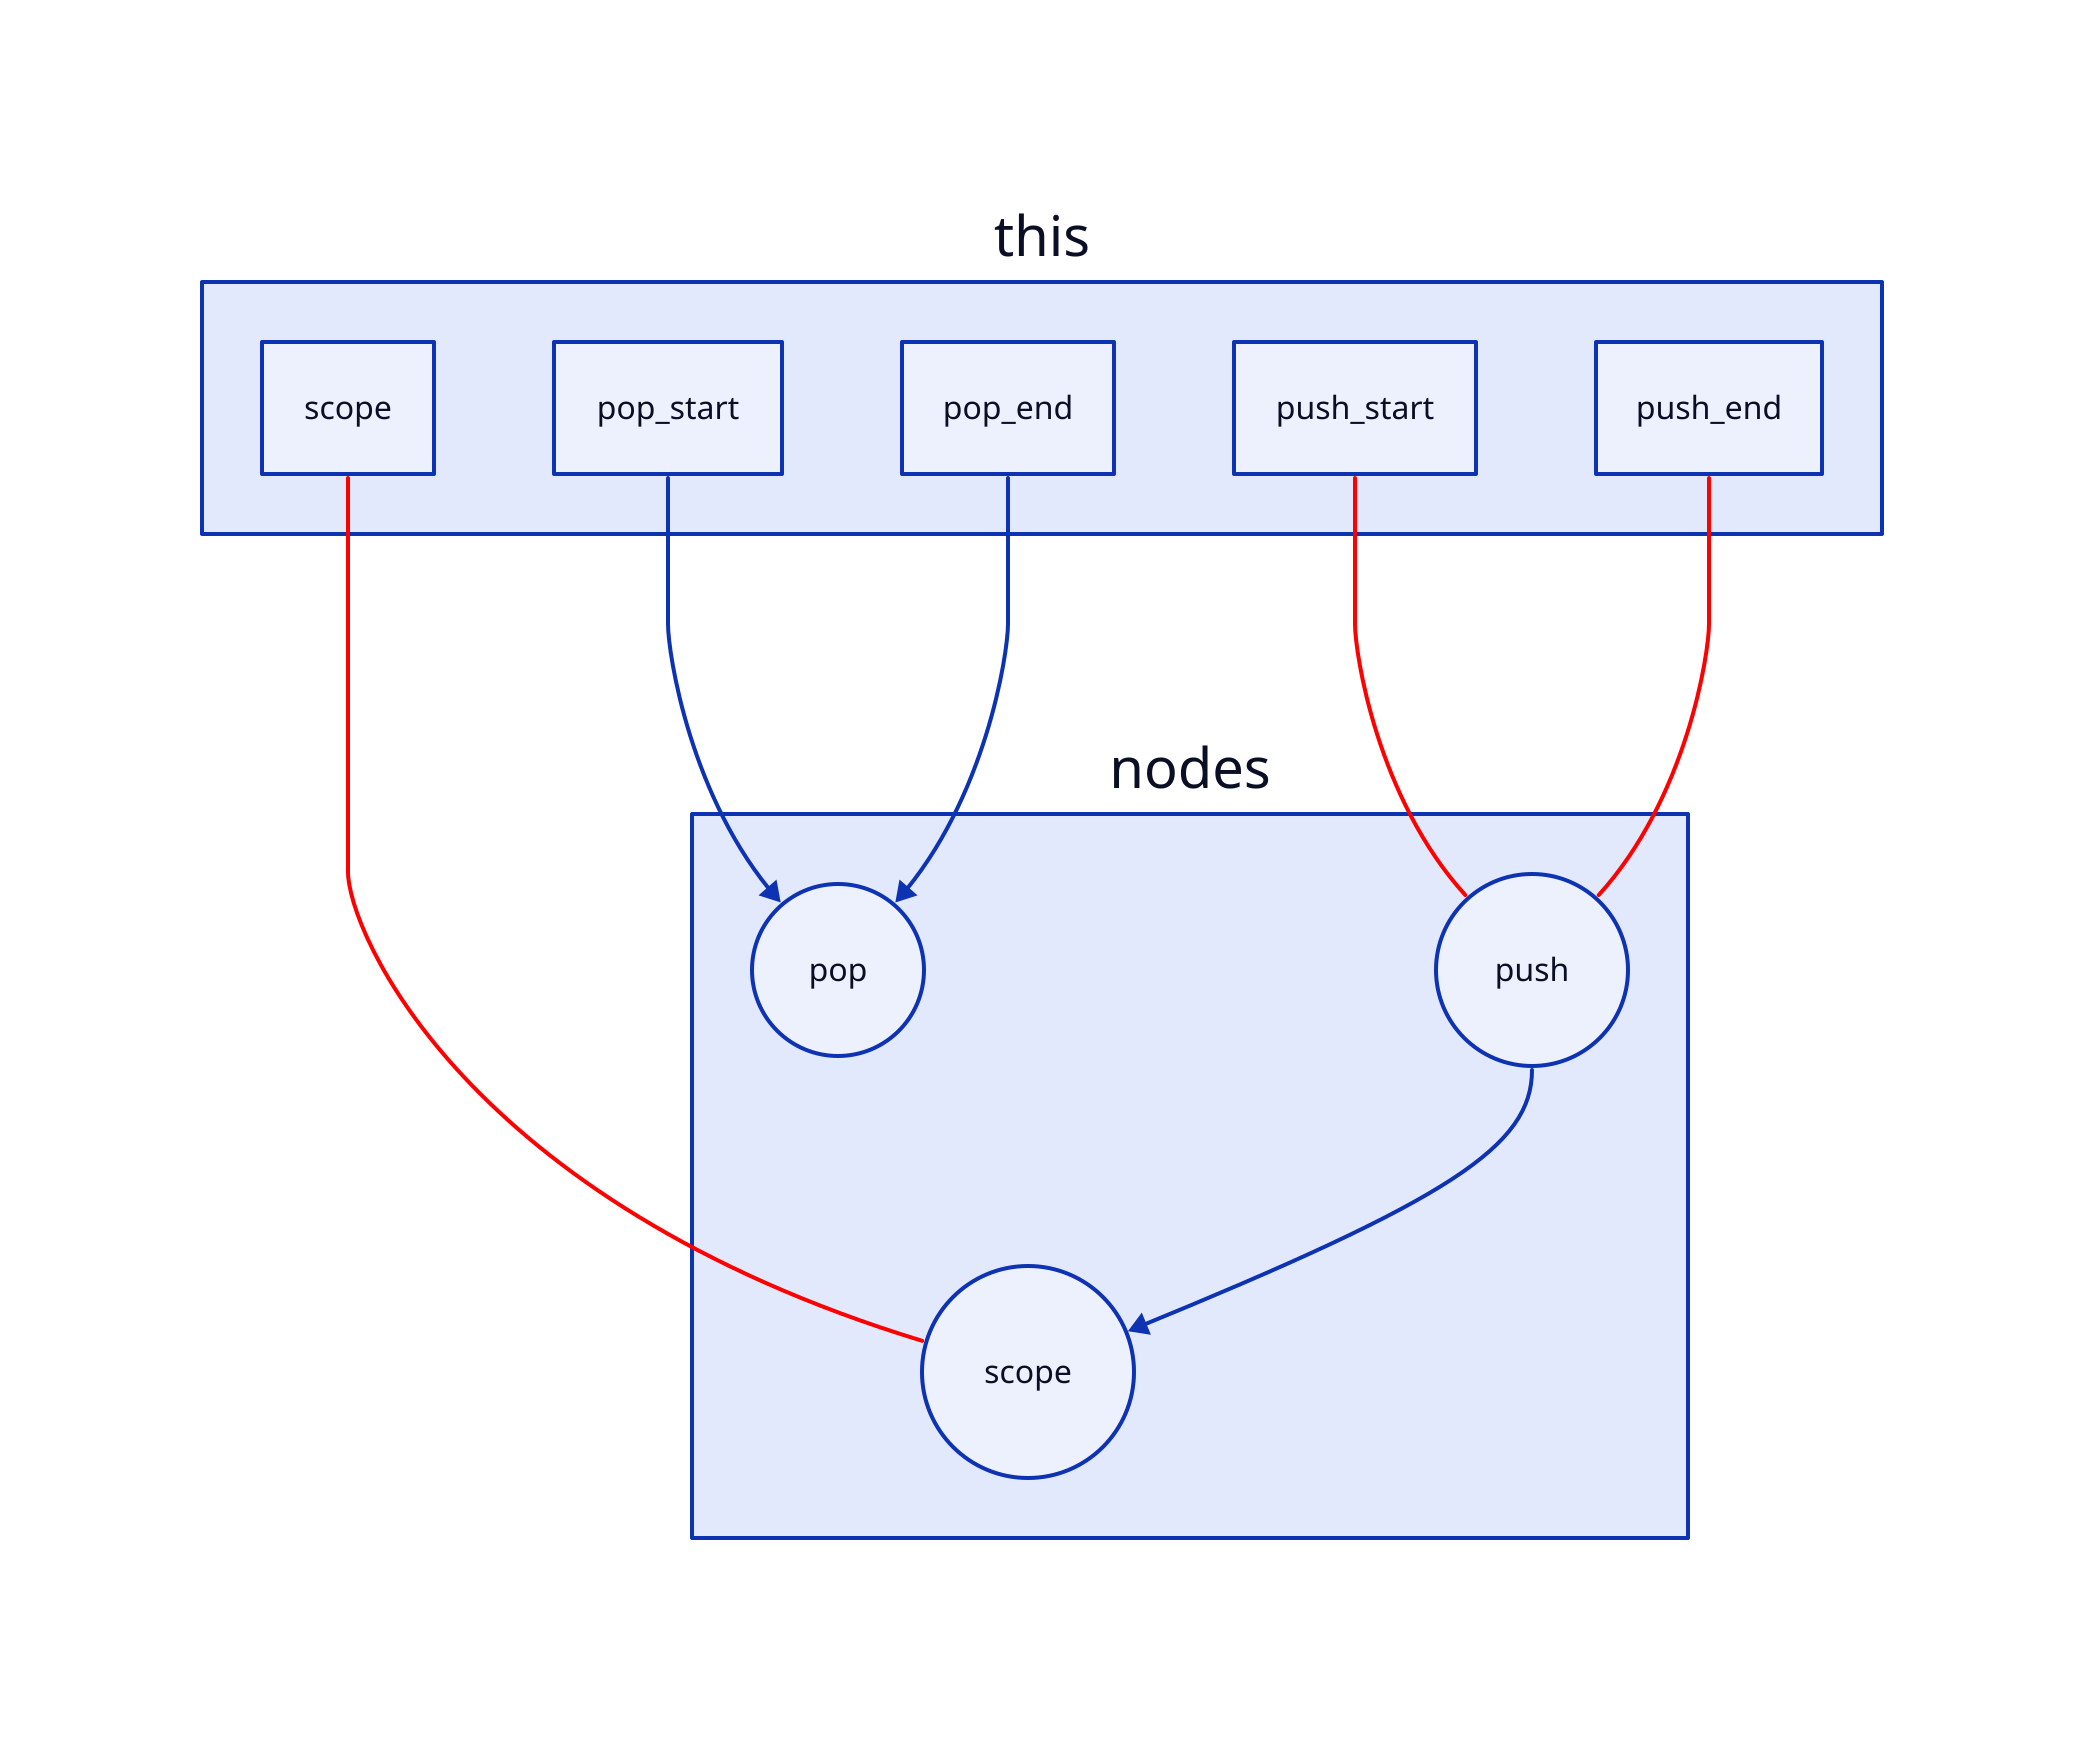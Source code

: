 this {
    scope.shape: rectangle
    push_start.shape: rectangle
    push_end.shape: rectangle
    pop_start.shape: rectangle
    pop_end.shape: rectangle
}

nodes: {
    scope.shape: circle
    push.shape: circle
    pop.shape: circle
}

(this.push_start -- nodes.push).style.stroke: red
(this.push_end -- nodes.push).style.stroke: red
(this.scope -- nodes.scope).style.stroke: red

nodes.push -> nodes.scope

this.pop_start -> nodes.pop
this.pop_end -> nodes.pop


